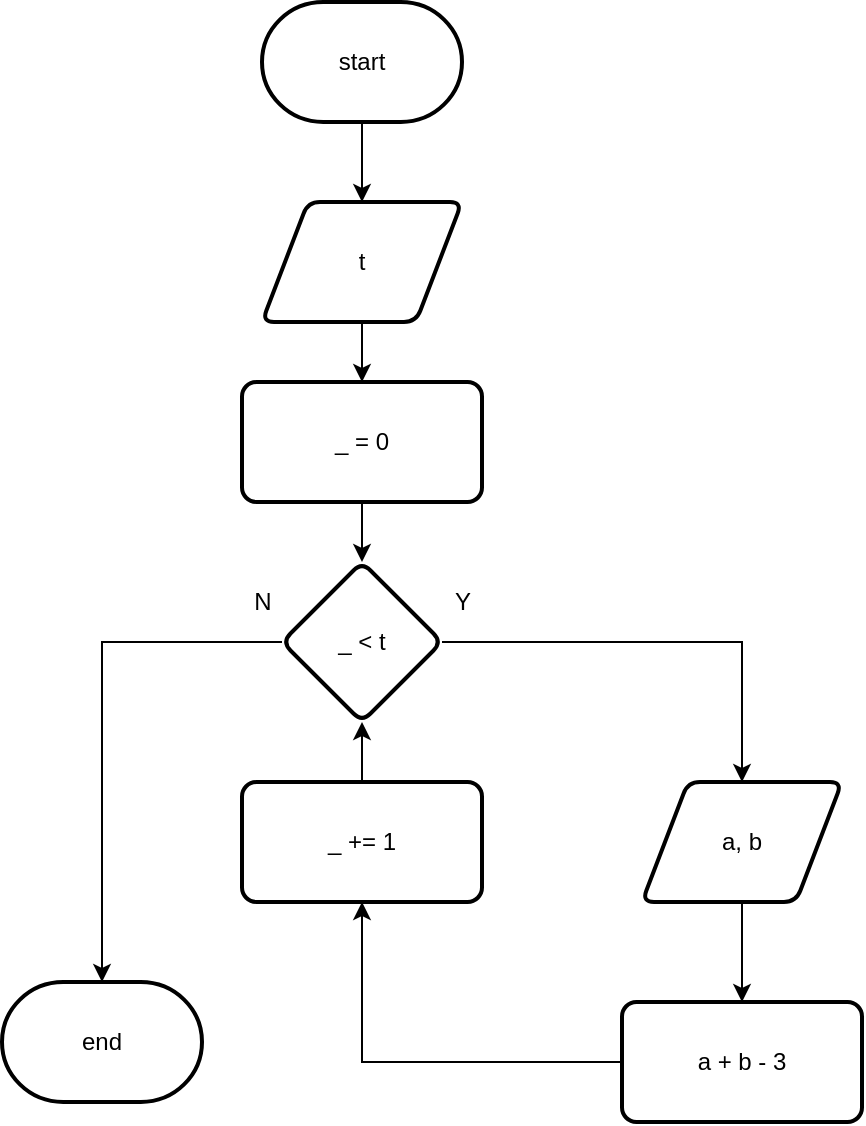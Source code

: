 <mxfile version="17.4.5" type="device"><diagram id="45WitFHikevHjxbNmQfC" name="Page-1"><mxGraphModel dx="1426" dy="825" grid="1" gridSize="10" guides="1" tooltips="1" connect="1" arrows="1" fold="1" page="1" pageScale="1" pageWidth="850" pageHeight="1100" math="0" shadow="0"><root><mxCell id="0"/><mxCell id="1" parent="0"/><mxCell id="3" style="edgeStyle=none;html=1;entryX=0.5;entryY=0;entryDx=0;entryDy=0;" parent="1" source="2" target="4" edge="1"><mxGeometry relative="1" as="geometry"><mxPoint x="250" y="100" as="targetPoint"/></mxGeometry></mxCell><mxCell id="2" value="start" style="strokeWidth=2;html=1;shape=mxgraph.flowchart.terminator;whiteSpace=wrap;" parent="1" vertex="1"><mxGeometry x="200" y="10" width="100" height="60" as="geometry"/></mxCell><mxCell id="HK7oCtvw7YqfgjNsX2Im-26" value="" style="edgeStyle=orthogonalEdgeStyle;rounded=0;orthogonalLoop=1;jettySize=auto;html=1;fontFamily=Helvetica;fontSize=12;" edge="1" parent="1" source="4" target="HK7oCtvw7YqfgjNsX2Im-25"><mxGeometry relative="1" as="geometry"/></mxCell><mxCell id="4" value="t" style="shape=parallelogram;html=1;strokeWidth=2;perimeter=parallelogramPerimeter;whiteSpace=wrap;rounded=1;arcSize=12;size=0.23;" parent="1" vertex="1"><mxGeometry x="200" y="110" width="100" height="60" as="geometry"/></mxCell><mxCell id="HK7oCtvw7YqfgjNsX2Im-28" value="" style="edgeStyle=orthogonalEdgeStyle;rounded=0;orthogonalLoop=1;jettySize=auto;html=1;fontFamily=Helvetica;fontSize=12;" edge="1" parent="1" source="HK7oCtvw7YqfgjNsX2Im-25" target="HK7oCtvw7YqfgjNsX2Im-27"><mxGeometry relative="1" as="geometry"/></mxCell><mxCell id="HK7oCtvw7YqfgjNsX2Im-25" value="_ = 0" style="whiteSpace=wrap;html=1;strokeWidth=2;rounded=1;arcSize=12;" vertex="1" parent="1"><mxGeometry x="190" y="200" width="120" height="60" as="geometry"/></mxCell><mxCell id="HK7oCtvw7YqfgjNsX2Im-32" style="edgeStyle=orthogonalEdgeStyle;rounded=0;orthogonalLoop=1;jettySize=auto;html=1;fontFamily=Helvetica;fontSize=12;entryX=0.5;entryY=0;entryDx=0;entryDy=0;" edge="1" parent="1" source="HK7oCtvw7YqfgjNsX2Im-27" target="HK7oCtvw7YqfgjNsX2Im-33"><mxGeometry relative="1" as="geometry"><mxPoint x="450" y="400" as="targetPoint"/></mxGeometry></mxCell><mxCell id="HK7oCtvw7YqfgjNsX2Im-37" style="edgeStyle=orthogonalEdgeStyle;rounded=0;orthogonalLoop=1;jettySize=auto;html=1;fontFamily=Helvetica;fontSize=12;entryX=0.5;entryY=0;entryDx=0;entryDy=0;entryPerimeter=0;" edge="1" parent="1" source="HK7oCtvw7YqfgjNsX2Im-27" target="HK7oCtvw7YqfgjNsX2Im-38"><mxGeometry relative="1" as="geometry"><mxPoint x="120" y="480" as="targetPoint"/></mxGeometry></mxCell><mxCell id="HK7oCtvw7YqfgjNsX2Im-27" value="_ &amp;lt; t" style="rhombus;whiteSpace=wrap;html=1;strokeWidth=2;rounded=1;arcSize=12;" vertex="1" parent="1"><mxGeometry x="210" y="290" width="80" height="80" as="geometry"/></mxCell><mxCell id="HK7oCtvw7YqfgjNsX2Im-31" style="edgeStyle=orthogonalEdgeStyle;rounded=0;orthogonalLoop=1;jettySize=auto;html=1;entryX=0.5;entryY=1;entryDx=0;entryDy=0;fontFamily=Helvetica;fontSize=12;" edge="1" parent="1" source="HK7oCtvw7YqfgjNsX2Im-30" target="HK7oCtvw7YqfgjNsX2Im-27"><mxGeometry relative="1" as="geometry"/></mxCell><mxCell id="HK7oCtvw7YqfgjNsX2Im-30" value="_ += 1" style="whiteSpace=wrap;html=1;strokeWidth=2;rounded=1;arcSize=12;" vertex="1" parent="1"><mxGeometry x="190" y="400" width="120" height="60" as="geometry"/></mxCell><mxCell id="HK7oCtvw7YqfgjNsX2Im-35" value="" style="edgeStyle=orthogonalEdgeStyle;rounded=0;orthogonalLoop=1;jettySize=auto;html=1;fontFamily=Helvetica;fontSize=12;" edge="1" parent="1" source="HK7oCtvw7YqfgjNsX2Im-33" target="HK7oCtvw7YqfgjNsX2Im-34"><mxGeometry relative="1" as="geometry"/></mxCell><mxCell id="HK7oCtvw7YqfgjNsX2Im-33" value="a, b" style="shape=parallelogram;html=1;strokeWidth=2;perimeter=parallelogramPerimeter;whiteSpace=wrap;rounded=1;arcSize=12;size=0.23;fontFamily=Helvetica;fontSize=12;" vertex="1" parent="1"><mxGeometry x="390" y="400" width="100" height="60" as="geometry"/></mxCell><mxCell id="HK7oCtvw7YqfgjNsX2Im-36" style="edgeStyle=orthogonalEdgeStyle;rounded=0;orthogonalLoop=1;jettySize=auto;html=1;entryX=0.5;entryY=1;entryDx=0;entryDy=0;fontFamily=Helvetica;fontSize=12;" edge="1" parent="1" source="HK7oCtvw7YqfgjNsX2Im-34" target="HK7oCtvw7YqfgjNsX2Im-30"><mxGeometry relative="1" as="geometry"/></mxCell><mxCell id="HK7oCtvw7YqfgjNsX2Im-34" value="a + b - 3" style="whiteSpace=wrap;html=1;strokeWidth=2;rounded=1;arcSize=12;" vertex="1" parent="1"><mxGeometry x="380" y="510" width="120" height="60" as="geometry"/></mxCell><mxCell id="HK7oCtvw7YqfgjNsX2Im-38" value="end" style="strokeWidth=2;html=1;shape=mxgraph.flowchart.terminator;whiteSpace=wrap;fontFamily=Helvetica;fontSize=12;" vertex="1" parent="1"><mxGeometry x="70" y="500" width="100" height="60" as="geometry"/></mxCell><mxCell id="HK7oCtvw7YqfgjNsX2Im-39" value="N" style="text;html=1;align=center;verticalAlign=middle;resizable=0;points=[];autosize=1;strokeColor=none;fillColor=none;fontSize=12;fontFamily=Helvetica;" vertex="1" parent="1"><mxGeometry x="190" y="300" width="20" height="20" as="geometry"/></mxCell><mxCell id="HK7oCtvw7YqfgjNsX2Im-40" value="Y" style="text;html=1;align=center;verticalAlign=middle;resizable=0;points=[];autosize=1;strokeColor=none;fillColor=none;fontSize=12;fontFamily=Helvetica;" vertex="1" parent="1"><mxGeometry x="290" y="300" width="20" height="20" as="geometry"/></mxCell></root></mxGraphModel></diagram></mxfile>